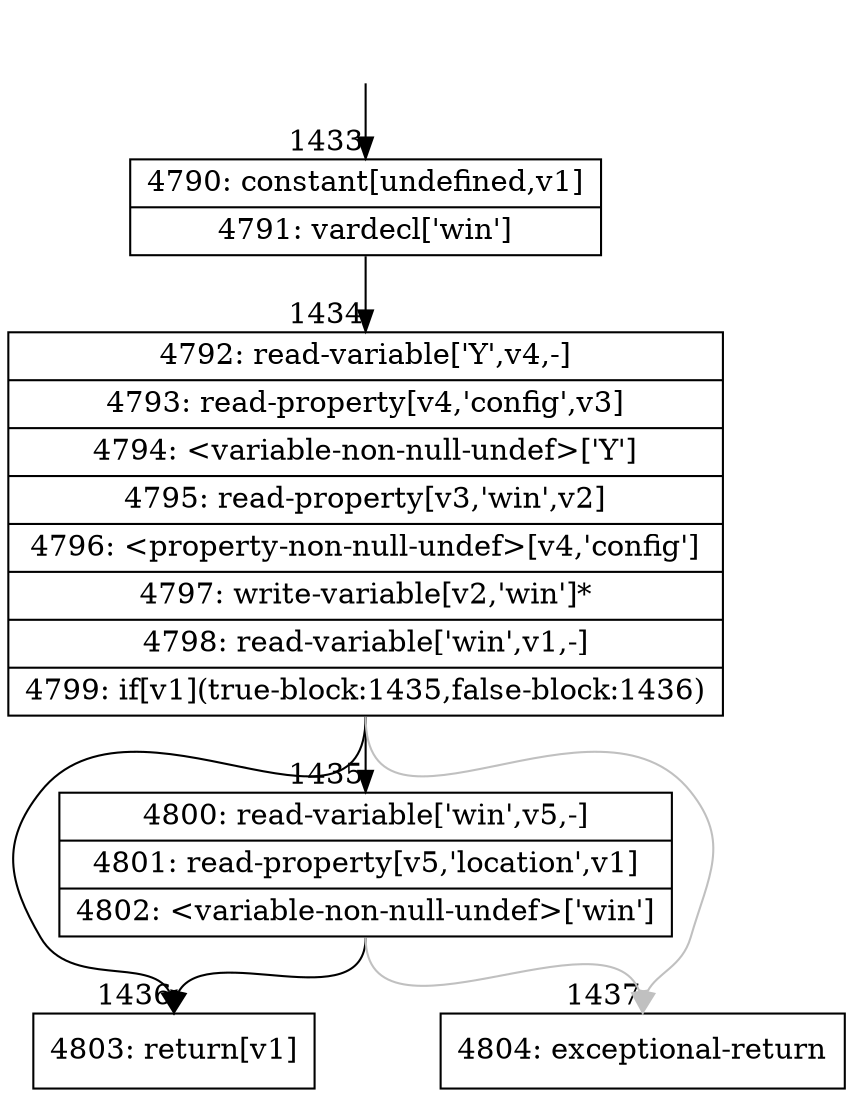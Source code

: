 digraph {
rankdir="TD"
BB_entry87[shape=none,label=""];
BB_entry87 -> BB1433 [tailport=s, headport=n, headlabel="    1433"]
BB1433 [shape=record label="{4790: constant[undefined,v1]|4791: vardecl['win']}" ] 
BB1433 -> BB1434 [tailport=s, headport=n, headlabel="      1434"]
BB1434 [shape=record label="{4792: read-variable['Y',v4,-]|4793: read-property[v4,'config',v3]|4794: \<variable-non-null-undef\>['Y']|4795: read-property[v3,'win',v2]|4796: \<property-non-null-undef\>[v4,'config']|4797: write-variable[v2,'win']*|4798: read-variable['win',v1,-]|4799: if[v1](true-block:1435,false-block:1436)}" ] 
BB1434 -> BB1436 [tailport=s, headport=n, headlabel="      1436"]
BB1434 -> BB1435 [tailport=s, headport=n, headlabel="      1435"]
BB1434 -> BB1437 [tailport=s, headport=n, color=gray, headlabel="      1437"]
BB1435 [shape=record label="{4800: read-variable['win',v5,-]|4801: read-property[v5,'location',v1]|4802: \<variable-non-null-undef\>['win']}" ] 
BB1435 -> BB1436 [tailport=s, headport=n]
BB1435 -> BB1437 [tailport=s, headport=n, color=gray]
BB1436 [shape=record label="{4803: return[v1]}" ] 
BB1437 [shape=record label="{4804: exceptional-return}" ] 
//#$~ 2404
}
